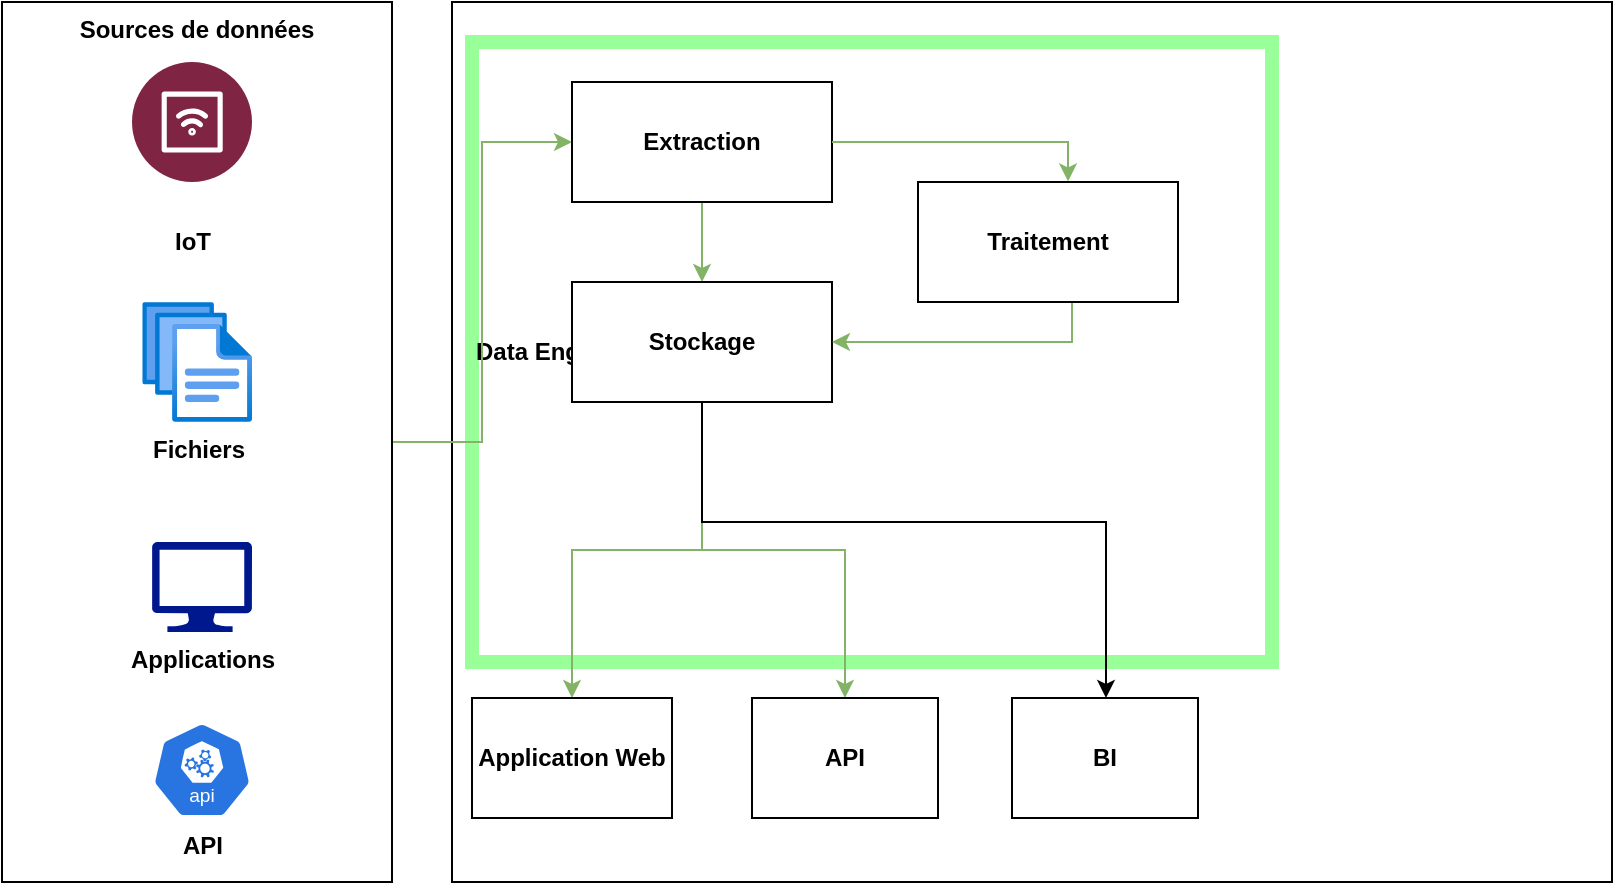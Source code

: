 <mxfile version="24.7.17">
  <diagram name="Page-1" id="GXanm75LTQ8_BKFYNqHp">
    <mxGraphModel dx="1651" dy="636" grid="1" gridSize="10" guides="1" tooltips="1" connect="1" arrows="1" fold="1" page="1" pageScale="1" pageWidth="827" pageHeight="1169" math="0" shadow="0">
      <root>
        <mxCell id="0" />
        <mxCell id="1" parent="0" />
        <mxCell id="giFy35HTOpSpHJy4eYG9-12" value="&lt;div&gt;&lt;b&gt;&lt;br&gt;&lt;/b&gt;&lt;/div&gt;" style="rounded=0;whiteSpace=wrap;html=1;verticalAlign=top;" vertex="1" parent="1">
          <mxGeometry x="180" y="170" width="580" height="440" as="geometry" />
        </mxCell>
        <mxCell id="giFy35HTOpSpHJy4eYG9-39" value="&lt;b&gt;Data Engineering&lt;/b&gt;" style="rounded=0;whiteSpace=wrap;html=1;strokeWidth=7;strokeColor=#99FF99;align=left;" vertex="1" parent="1">
          <mxGeometry x="190" y="190" width="400" height="310" as="geometry" />
        </mxCell>
        <mxCell id="giFy35HTOpSpHJy4eYG9-14" style="edgeStyle=orthogonalEdgeStyle;rounded=0;orthogonalLoop=1;jettySize=auto;html=1;fillColor=#d5e8d4;strokeColor=#82b366;" edge="1" parent="1" source="giFy35HTOpSpHJy4eYG9-11" target="giFy35HTOpSpHJy4eYG9-13">
          <mxGeometry relative="1" as="geometry" />
        </mxCell>
        <mxCell id="giFy35HTOpSpHJy4eYG9-11" value="&lt;b&gt;Sources de données&lt;/b&gt;" style="rounded=0;whiteSpace=wrap;html=1;verticalAlign=top;" vertex="1" parent="1">
          <mxGeometry x="-45" y="170" width="195" height="440" as="geometry" />
        </mxCell>
        <mxCell id="giFy35HTOpSpHJy4eYG9-4" value="&lt;b&gt;API&lt;/b&gt;" style="aspect=fixed;sketch=0;html=1;dashed=0;whitespace=wrap;verticalLabelPosition=bottom;verticalAlign=top;fillColor=#2875E2;strokeColor=#ffffff;points=[[0.005,0.63,0],[0.1,0.2,0],[0.9,0.2,0],[0.5,0,0],[0.995,0.63,0],[0.72,0.99,0],[0.5,1,0],[0.28,0.99,0]];shape=mxgraph.kubernetes.icon2;kubernetesLabel=1;prIcon=api" vertex="1" parent="1">
          <mxGeometry x="30" y="530" width="50" height="48" as="geometry" />
        </mxCell>
        <mxCell id="giFy35HTOpSpHJy4eYG9-6" value="&lt;b&gt;Fichiers&lt;/b&gt;&lt;div&gt;&lt;br&gt;&lt;/div&gt;" style="image;aspect=fixed;html=1;points=[];align=center;fontSize=12;image=img/lib/azure2/general/Files.svg;" vertex="1" parent="1">
          <mxGeometry x="25.14" y="320" width="54.86" height="60" as="geometry" />
        </mxCell>
        <mxCell id="giFy35HTOpSpHJy4eYG9-8" value="&lt;b&gt;Applications&lt;/b&gt;" style="sketch=0;aspect=fixed;pointerEvents=1;shadow=0;dashed=0;html=1;strokeColor=none;labelPosition=center;verticalLabelPosition=bottom;verticalAlign=top;align=center;fillColor=#00188D;shape=mxgraph.azure.computer" vertex="1" parent="1">
          <mxGeometry x="30" y="440" width="50" height="45" as="geometry" />
        </mxCell>
        <mxCell id="giFy35HTOpSpHJy4eYG9-10" value="IoT" style="verticalLabelPosition=bottom;aspect=fixed;html=1;shape=mxgraph.salesforce.iot2;fontStyle=1" vertex="1" parent="1">
          <mxGeometry x="20" y="200" width="60" height="60" as="geometry" />
        </mxCell>
        <mxCell id="giFy35HTOpSpHJy4eYG9-16" style="edgeStyle=orthogonalEdgeStyle;rounded=0;orthogonalLoop=1;jettySize=auto;html=1;entryX=0.5;entryY=0;entryDx=0;entryDy=0;fillColor=#d5e8d4;strokeColor=#82b366;" edge="1" parent="1" source="giFy35HTOpSpHJy4eYG9-13" target="giFy35HTOpSpHJy4eYG9-15">
          <mxGeometry relative="1" as="geometry" />
        </mxCell>
        <mxCell id="giFy35HTOpSpHJy4eYG9-13" value="&lt;div&gt;&lt;b&gt;Extraction&lt;/b&gt;&lt;/div&gt;" style="rounded=0;whiteSpace=wrap;html=1;verticalAlign=middle;" vertex="1" parent="1">
          <mxGeometry x="240" y="210" width="130" height="60" as="geometry" />
        </mxCell>
        <mxCell id="giFy35HTOpSpHJy4eYG9-20" style="edgeStyle=orthogonalEdgeStyle;rounded=0;orthogonalLoop=1;jettySize=auto;html=1;fillColor=#d5e8d4;strokeColor=#82b366;" edge="1" parent="1" source="giFy35HTOpSpHJy4eYG9-15" target="giFy35HTOpSpHJy4eYG9-19">
          <mxGeometry relative="1" as="geometry" />
        </mxCell>
        <mxCell id="giFy35HTOpSpHJy4eYG9-25" style="edgeStyle=orthogonalEdgeStyle;rounded=0;orthogonalLoop=1;jettySize=auto;html=1;entryX=0.5;entryY=0;entryDx=0;entryDy=0;fillColor=#d5e8d4;strokeColor=#82b366;" edge="1" parent="1" source="giFy35HTOpSpHJy4eYG9-15" target="giFy35HTOpSpHJy4eYG9-24">
          <mxGeometry relative="1" as="geometry" />
        </mxCell>
        <mxCell id="giFy35HTOpSpHJy4eYG9-38" style="edgeStyle=orthogonalEdgeStyle;rounded=0;orthogonalLoop=1;jettySize=auto;html=1;" edge="1" parent="1" source="giFy35HTOpSpHJy4eYG9-15" target="giFy35HTOpSpHJy4eYG9-37">
          <mxGeometry relative="1" as="geometry">
            <Array as="points">
              <mxPoint x="305" y="430" />
              <mxPoint x="507" y="430" />
            </Array>
          </mxGeometry>
        </mxCell>
        <mxCell id="giFy35HTOpSpHJy4eYG9-15" value="&lt;div&gt;&lt;b&gt;Stockage&lt;/b&gt;&lt;/div&gt;" style="rounded=0;whiteSpace=wrap;html=1;verticalAlign=middle;" vertex="1" parent="1">
          <mxGeometry x="240" y="310" width="130" height="60" as="geometry" />
        </mxCell>
        <mxCell id="giFy35HTOpSpHJy4eYG9-19" value="&lt;b&gt;Application Web&lt;/b&gt;" style="rounded=0;whiteSpace=wrap;html=1;verticalAlign=middle;" vertex="1" parent="1">
          <mxGeometry x="190" y="518" width="100" height="60" as="geometry" />
        </mxCell>
        <mxCell id="giFy35HTOpSpHJy4eYG9-24" value="&lt;b&gt;API&lt;/b&gt;" style="rounded=0;whiteSpace=wrap;html=1;verticalAlign=middle;" vertex="1" parent="1">
          <mxGeometry x="330" y="518" width="93" height="60" as="geometry" />
        </mxCell>
        <mxCell id="giFy35HTOpSpHJy4eYG9-35" style="edgeStyle=orthogonalEdgeStyle;rounded=0;orthogonalLoop=1;jettySize=auto;html=1;exitX=0.601;exitY=0.97;exitDx=0;exitDy=0;fillColor=#d5e8d4;strokeColor=#82b366;exitPerimeter=0;" edge="1" parent="1" source="giFy35HTOpSpHJy4eYG9-33" target="giFy35HTOpSpHJy4eYG9-15">
          <mxGeometry relative="1" as="geometry">
            <Array as="points">
              <mxPoint x="487" y="318" />
              <mxPoint x="487" y="320" />
              <mxPoint x="490" y="320" />
              <mxPoint x="490" y="340" />
            </Array>
          </mxGeometry>
        </mxCell>
        <mxCell id="giFy35HTOpSpHJy4eYG9-33" value="&lt;b&gt;Traitement&lt;/b&gt;" style="rounded=0;whiteSpace=wrap;html=1;verticalAlign=middle;" vertex="1" parent="1">
          <mxGeometry x="413" y="260" width="130" height="60" as="geometry" />
        </mxCell>
        <mxCell id="giFy35HTOpSpHJy4eYG9-34" style="edgeStyle=orthogonalEdgeStyle;rounded=0;orthogonalLoop=1;jettySize=auto;html=1;entryX=0.577;entryY=-0.005;entryDx=0;entryDy=0;entryPerimeter=0;fillColor=#d5e8d4;strokeColor=#82b366;" edge="1" parent="1" source="giFy35HTOpSpHJy4eYG9-13" target="giFy35HTOpSpHJy4eYG9-33">
          <mxGeometry relative="1" as="geometry" />
        </mxCell>
        <mxCell id="giFy35HTOpSpHJy4eYG9-37" value="&lt;b&gt;BI&lt;/b&gt;" style="rounded=0;whiteSpace=wrap;html=1;verticalAlign=middle;" vertex="1" parent="1">
          <mxGeometry x="460" y="518" width="93" height="60" as="geometry" />
        </mxCell>
      </root>
    </mxGraphModel>
  </diagram>
</mxfile>
